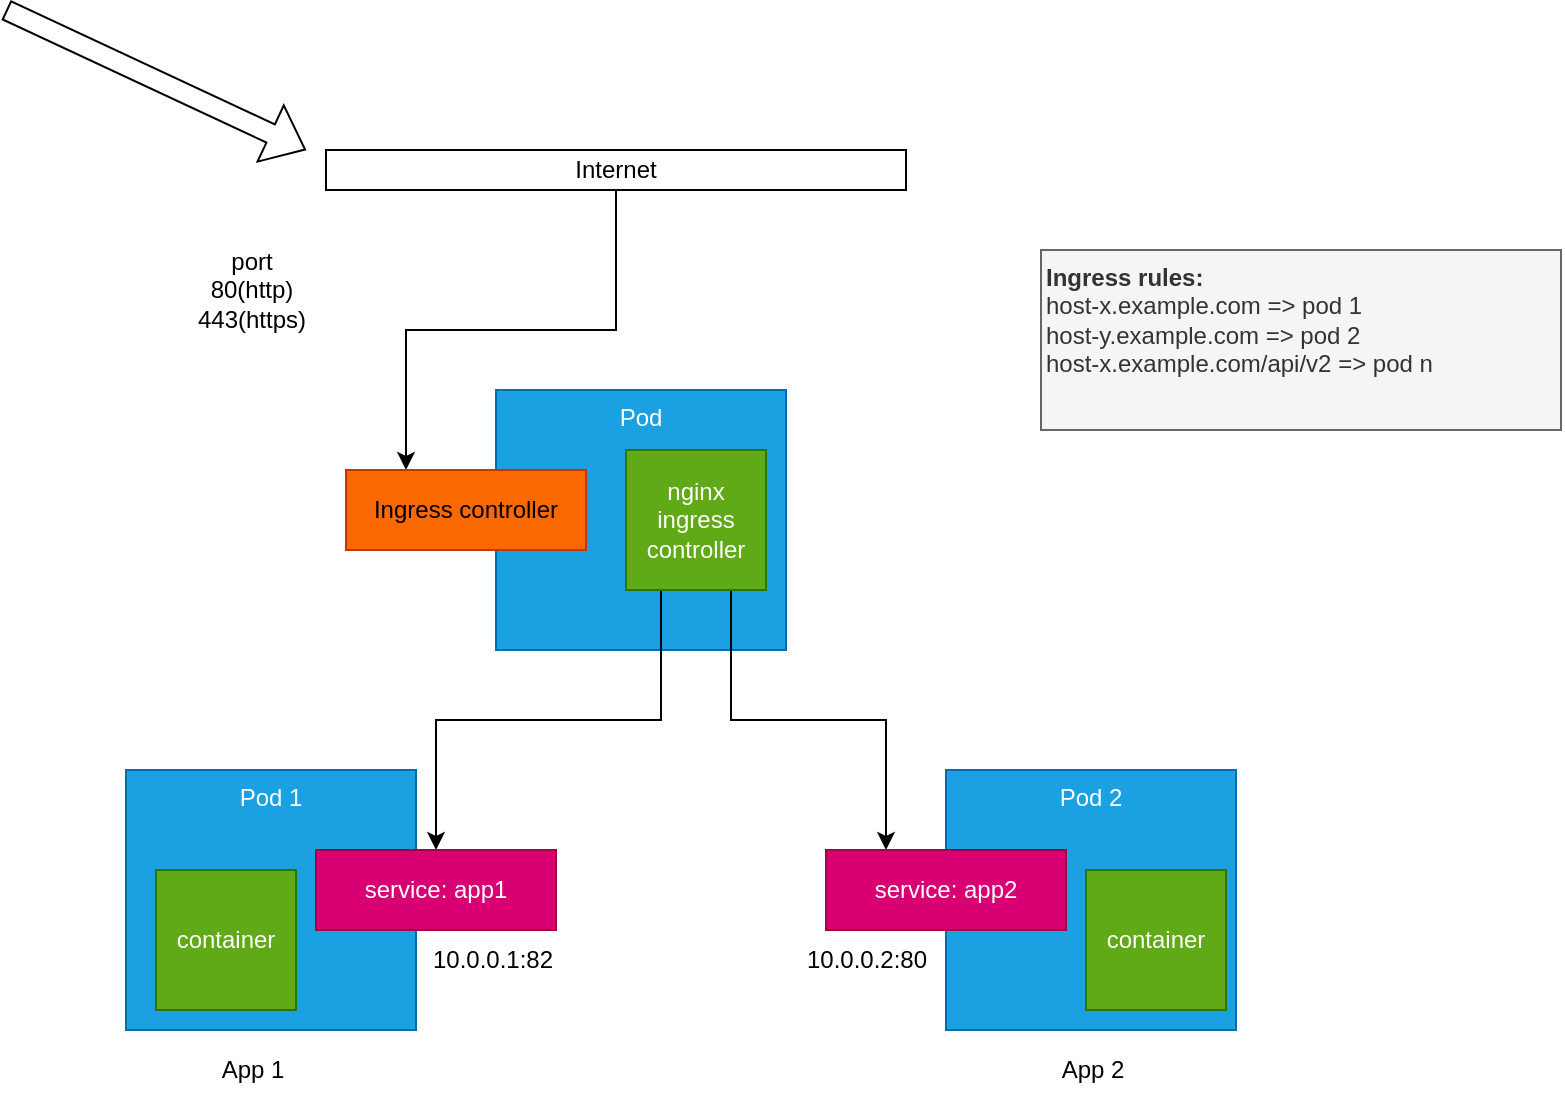 <mxfile version="20.0.4" type="device"><diagram id="m9UCRTR0QurlmOmCswbs" name="Page-1"><mxGraphModel dx="1426" dy="769" grid="1" gridSize="10" guides="1" tooltips="1" connect="1" arrows="1" fold="1" page="1" pageScale="1" pageWidth="827" pageHeight="1169" math="0" shadow="0"><root><mxCell id="0"/><mxCell id="1" parent="0"/><mxCell id="DwnmDo9YIsth-0FYZhiU-27" style="edgeStyle=orthogonalEdgeStyle;rounded=0;orthogonalLoop=1;jettySize=auto;html=1;entryX=0.25;entryY=0;entryDx=0;entryDy=0;" edge="1" parent="1" source="DwnmDo9YIsth-0FYZhiU-1" target="DwnmDo9YIsth-0FYZhiU-4"><mxGeometry relative="1" as="geometry"/></mxCell><mxCell id="DwnmDo9YIsth-0FYZhiU-1" value="Internet" style="rounded=0;whiteSpace=wrap;html=1;" vertex="1" parent="1"><mxGeometry x="220" y="140" width="290" height="20" as="geometry"/></mxCell><mxCell id="DwnmDo9YIsth-0FYZhiU-2" value="Pod" style="rounded=0;whiteSpace=wrap;html=1;fillColor=#1ba1e2;fontColor=#ffffff;strokeColor=#006EAF;align=center;verticalAlign=top;" vertex="1" parent="1"><mxGeometry x="305" y="260" width="145" height="130" as="geometry"/></mxCell><mxCell id="DwnmDo9YIsth-0FYZhiU-28" style="edgeStyle=orthogonalEdgeStyle;rounded=0;orthogonalLoop=1;jettySize=auto;html=1;exitX=0.25;exitY=1;exitDx=0;exitDy=0;entryX=0.5;entryY=0;entryDx=0;entryDy=0;" edge="1" parent="1" source="DwnmDo9YIsth-0FYZhiU-3" target="DwnmDo9YIsth-0FYZhiU-22"><mxGeometry relative="1" as="geometry"/></mxCell><mxCell id="DwnmDo9YIsth-0FYZhiU-29" style="edgeStyle=orthogonalEdgeStyle;rounded=0;orthogonalLoop=1;jettySize=auto;html=1;exitX=0.75;exitY=1;exitDx=0;exitDy=0;entryX=0.25;entryY=0;entryDx=0;entryDy=0;" edge="1" parent="1" source="DwnmDo9YIsth-0FYZhiU-3" target="DwnmDo9YIsth-0FYZhiU-7"><mxGeometry relative="1" as="geometry"/></mxCell><mxCell id="DwnmDo9YIsth-0FYZhiU-3" value="nginx&lt;br&gt;ingress&lt;br&gt;controller" style="rounded=0;whiteSpace=wrap;html=1;fillColor=#60a917;fontColor=#ffffff;strokeColor=#2D7600;" vertex="1" parent="1"><mxGeometry x="370" y="290" width="70" height="70" as="geometry"/></mxCell><mxCell id="DwnmDo9YIsth-0FYZhiU-4" value="Ingress controller" style="rounded=0;whiteSpace=wrap;html=1;fillColor=#fa6800;fontColor=#000000;strokeColor=#C73500;" vertex="1" parent="1"><mxGeometry x="230" y="300" width="120" height="40" as="geometry"/></mxCell><mxCell id="DwnmDo9YIsth-0FYZhiU-5" value="Pod 2" style="rounded=0;whiteSpace=wrap;html=1;fillColor=#1ba1e2;fontColor=#ffffff;strokeColor=#006EAF;align=center;verticalAlign=top;" vertex="1" parent="1"><mxGeometry x="530" y="450" width="145" height="130" as="geometry"/></mxCell><mxCell id="DwnmDo9YIsth-0FYZhiU-6" value="container" style="rounded=0;whiteSpace=wrap;html=1;fillColor=#60a917;fontColor=#ffffff;strokeColor=#2D7600;" vertex="1" parent="1"><mxGeometry x="600" y="500" width="70" height="70" as="geometry"/></mxCell><mxCell id="DwnmDo9YIsth-0FYZhiU-7" value="service: app2" style="rounded=0;whiteSpace=wrap;html=1;fillColor=#d80073;fontColor=#ffffff;strokeColor=#A50040;" vertex="1" parent="1"><mxGeometry x="470" y="490" width="120" height="40" as="geometry"/></mxCell><mxCell id="DwnmDo9YIsth-0FYZhiU-8" value="App 2" style="text;html=1;align=center;verticalAlign=middle;resizable=0;points=[];autosize=1;strokeColor=none;fillColor=none;" vertex="1" parent="1"><mxGeometry x="577.5" y="585" width="50" height="30" as="geometry"/></mxCell><mxCell id="DwnmDo9YIsth-0FYZhiU-9" value="10.0.0.2:80" style="text;html=1;align=center;verticalAlign=middle;resizable=0;points=[];autosize=1;strokeColor=none;fillColor=none;" vertex="1" parent="1"><mxGeometry x="450" y="530" width="80" height="30" as="geometry"/></mxCell><mxCell id="DwnmDo9YIsth-0FYZhiU-20" value="Pod 1" style="rounded=0;whiteSpace=wrap;html=1;fillColor=#1ba1e2;fontColor=#ffffff;strokeColor=#006EAF;align=center;verticalAlign=top;" vertex="1" parent="1"><mxGeometry x="120" y="450" width="145" height="130" as="geometry"/></mxCell><mxCell id="DwnmDo9YIsth-0FYZhiU-21" value="container" style="rounded=0;whiteSpace=wrap;html=1;fillColor=#60a917;fontColor=#ffffff;strokeColor=#2D7600;" vertex="1" parent="1"><mxGeometry x="135" y="500" width="70" height="70" as="geometry"/></mxCell><mxCell id="DwnmDo9YIsth-0FYZhiU-22" value="service: app1" style="rounded=0;whiteSpace=wrap;html=1;fillColor=#d80073;fontColor=#ffffff;strokeColor=#A50040;" vertex="1" parent="1"><mxGeometry x="215" y="490" width="120" height="40" as="geometry"/></mxCell><mxCell id="DwnmDo9YIsth-0FYZhiU-23" value="App 1" style="text;html=1;align=center;verticalAlign=middle;resizable=0;points=[];autosize=1;strokeColor=none;fillColor=none;" vertex="1" parent="1"><mxGeometry x="157.5" y="585" width="50" height="30" as="geometry"/></mxCell><mxCell id="DwnmDo9YIsth-0FYZhiU-24" value="10.0.0.1:82" style="text;html=1;align=center;verticalAlign=middle;resizable=0;points=[];autosize=1;strokeColor=none;fillColor=none;" vertex="1" parent="1"><mxGeometry x="262.5" y="530" width="80" height="30" as="geometry"/></mxCell><mxCell id="DwnmDo9YIsth-0FYZhiU-25" value="port &lt;br&gt;80(http)&lt;br&gt;443(https)" style="text;html=1;strokeColor=none;fillColor=none;align=center;verticalAlign=middle;whiteSpace=wrap;rounded=0;" vertex="1" parent="1"><mxGeometry x="107.5" y="180" width="150" height="60" as="geometry"/></mxCell><mxCell id="DwnmDo9YIsth-0FYZhiU-26" value="" style="shape=flexArrow;endArrow=classic;html=1;rounded=0;" edge="1" parent="1"><mxGeometry width="50" height="50" relative="1" as="geometry"><mxPoint x="60" y="70" as="sourcePoint"/><mxPoint x="210" y="140" as="targetPoint"/></mxGeometry></mxCell><mxCell id="DwnmDo9YIsth-0FYZhiU-30" value="&lt;b&gt;Ingress rules:&lt;br&gt;&lt;/b&gt;host-x.example.com =&amp;gt; pod 1&lt;br&gt;host-y.example.com =&amp;gt; pod 2&lt;br&gt;host-x.example.com/api/v2 =&amp;gt; pod n" style="rounded=0;whiteSpace=wrap;html=1;fillColor=#f5f5f5;fontColor=#333333;strokeColor=#666666;align=left;verticalAlign=top;" vertex="1" parent="1"><mxGeometry x="577.5" y="190" width="260" height="90" as="geometry"/></mxCell></root></mxGraphModel></diagram></mxfile>